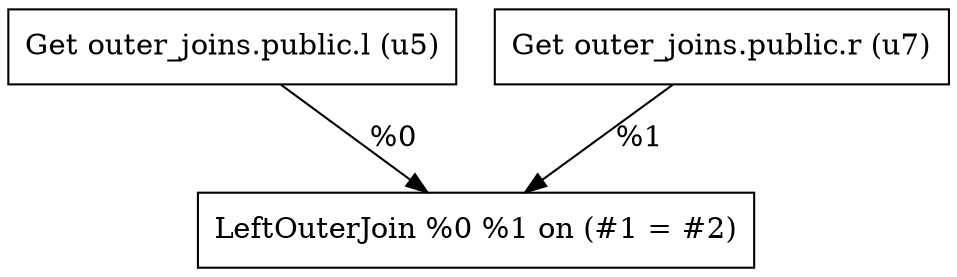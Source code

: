 digraph G {
    node0 [shape = record, label=" Get outer_joins.public.l (u5)\l"]
    node1 [shape = record, label=" Get outer_joins.public.r (u7)\l"]
    node2 [shape = record, label=" LeftOuterJoin %0 %1 on (#1 = #2)\l"]
    node1 -> node2 [label = "%1\l"]
    node0 -> node2 [label = "%0\l"]
}
